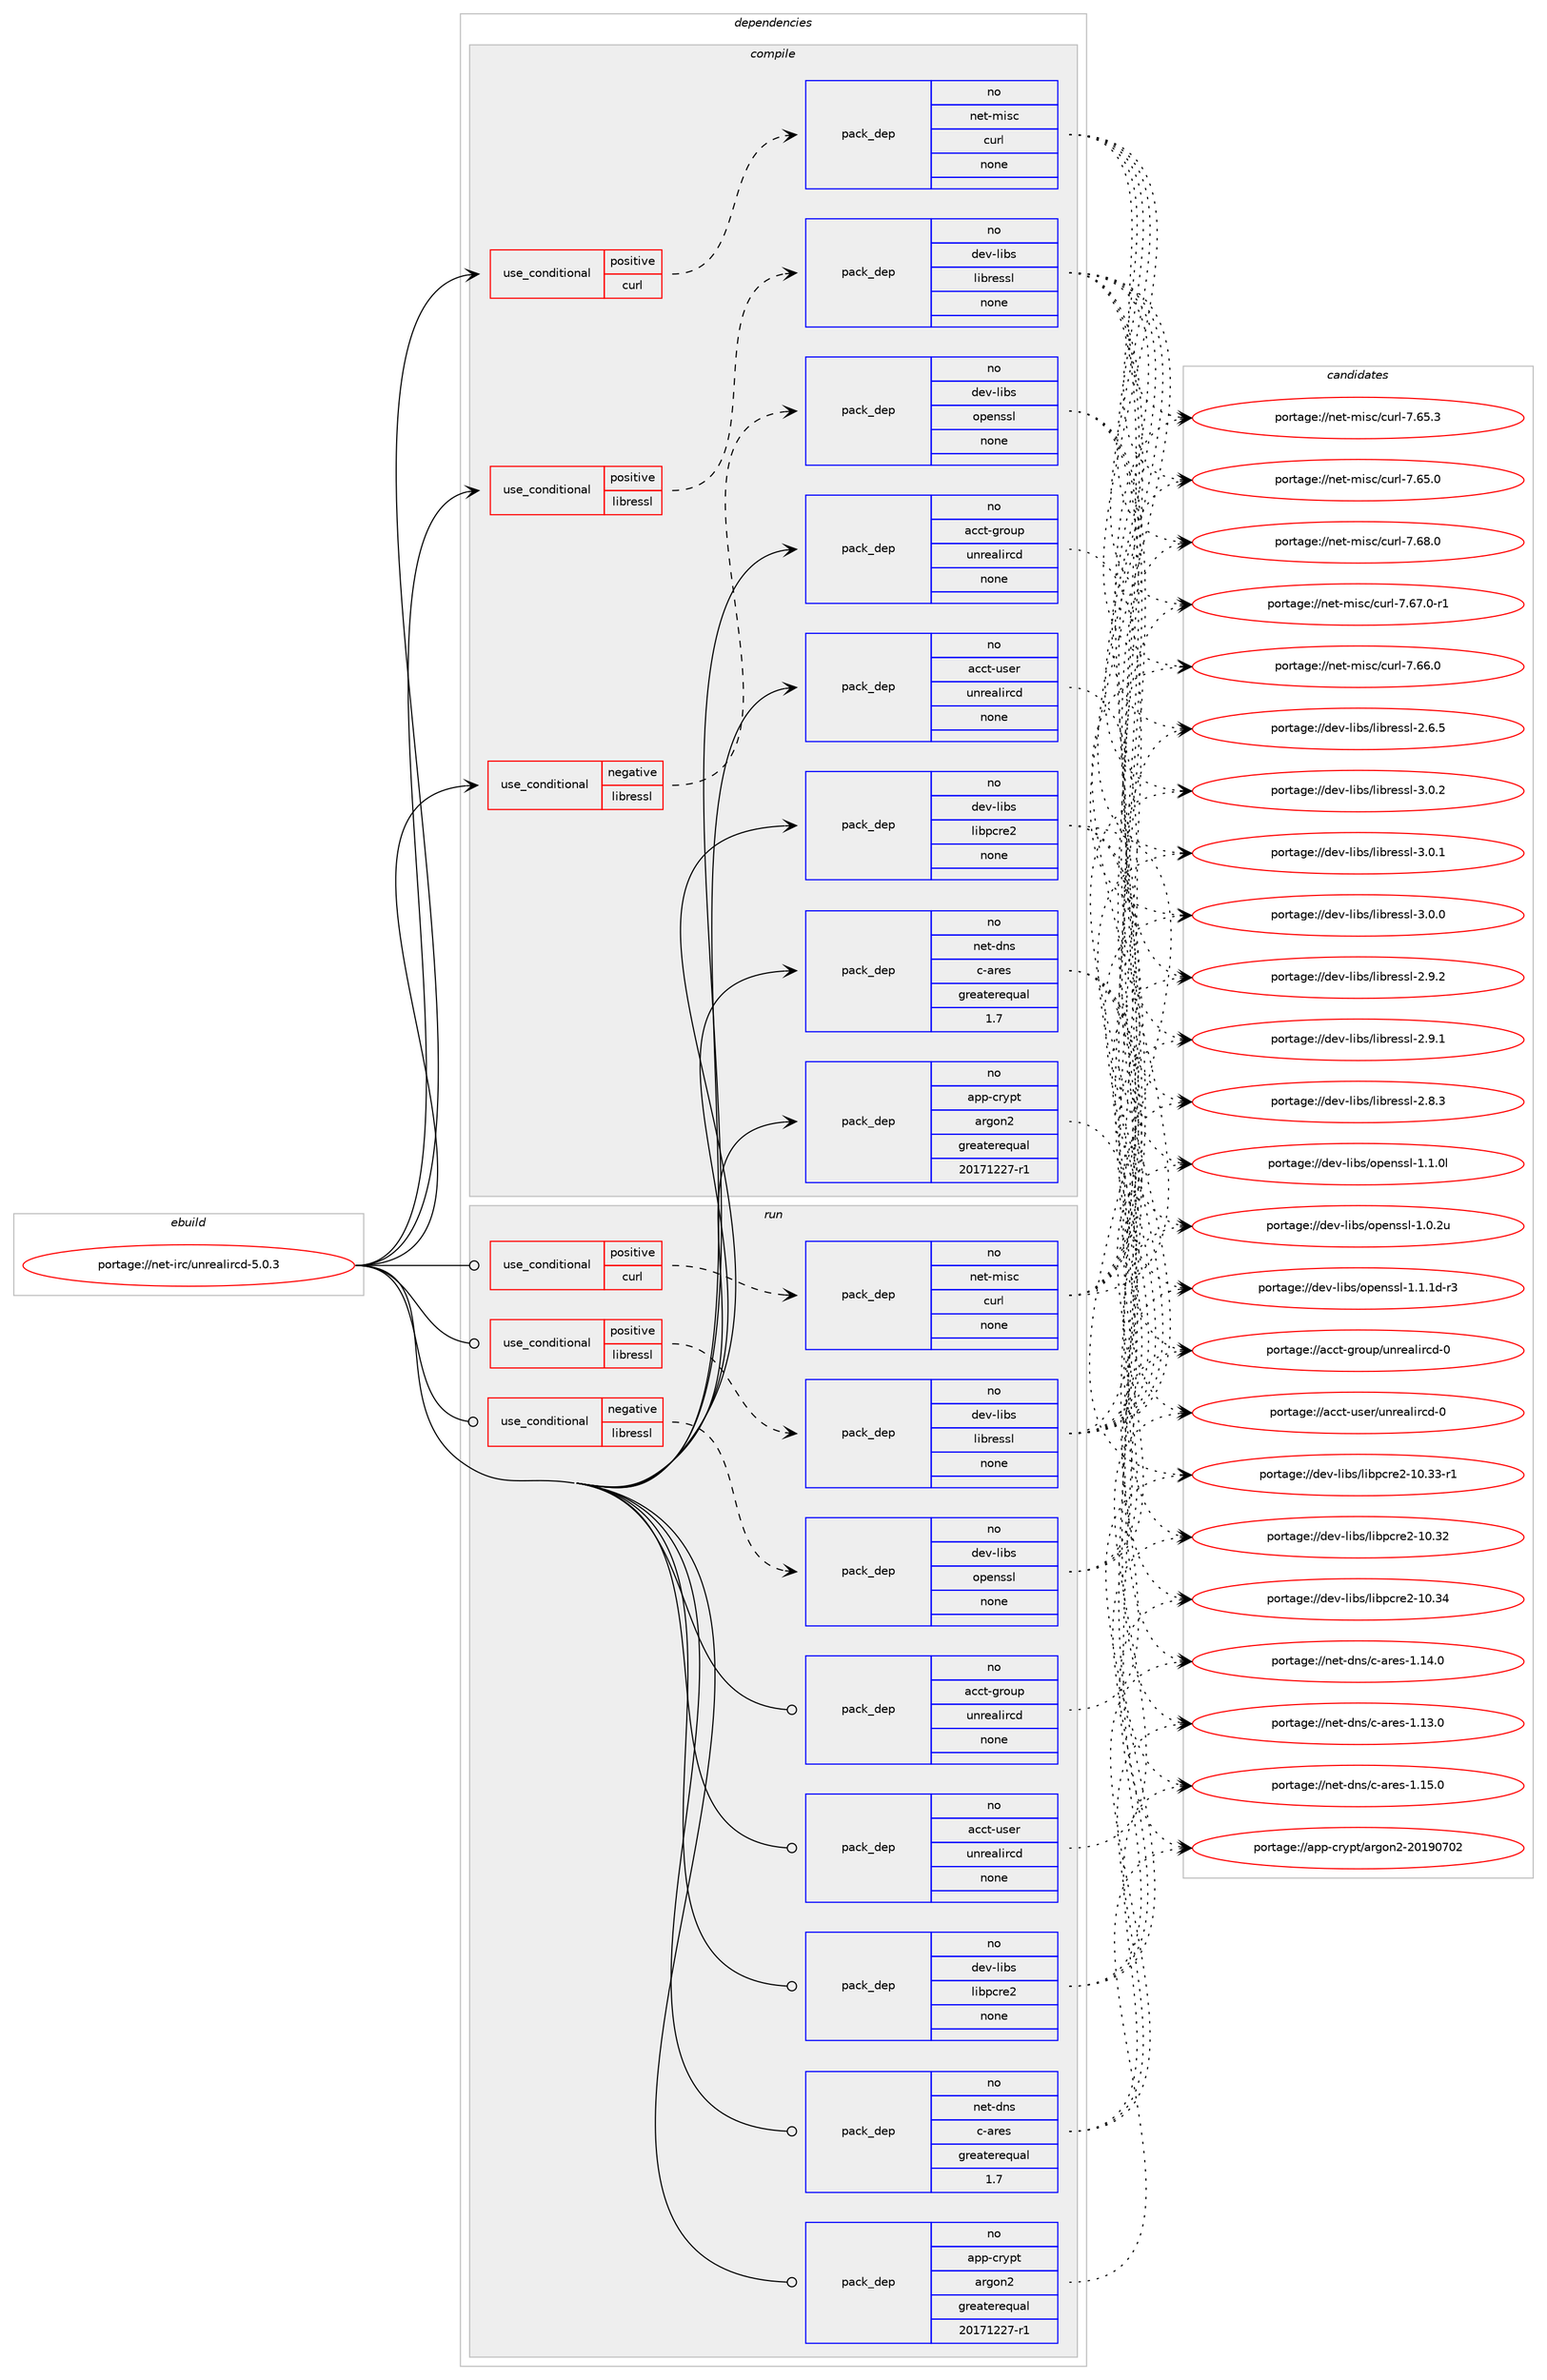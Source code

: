 digraph prolog {

# *************
# Graph options
# *************

newrank=true;
concentrate=true;
compound=true;
graph [rankdir=LR,fontname=Helvetica,fontsize=10,ranksep=1.5];#, ranksep=2.5, nodesep=0.2];
edge  [arrowhead=vee];
node  [fontname=Helvetica,fontsize=10];

# **********
# The ebuild
# **********

subgraph cluster_leftcol {
color=gray;
rank=same;
label=<<i>ebuild</i>>;
id [label="portage://net-irc/unrealircd-5.0.3", color=red, width=4, href="../net-irc/unrealircd-5.0.3.svg"];
}

# ****************
# The dependencies
# ****************

subgraph cluster_midcol {
color=gray;
label=<<i>dependencies</i>>;
subgraph cluster_compile {
fillcolor="#eeeeee";
style=filled;
label=<<i>compile</i>>;
subgraph cond29480 {
dependency136862 [label=<<TABLE BORDER="0" CELLBORDER="1" CELLSPACING="0" CELLPADDING="4"><TR><TD ROWSPAN="3" CELLPADDING="10">use_conditional</TD></TR><TR><TD>negative</TD></TR><TR><TD>libressl</TD></TR></TABLE>>, shape=none, color=red];
subgraph pack105092 {
dependency136863 [label=<<TABLE BORDER="0" CELLBORDER="1" CELLSPACING="0" CELLPADDING="4" WIDTH="220"><TR><TD ROWSPAN="6" CELLPADDING="30">pack_dep</TD></TR><TR><TD WIDTH="110">no</TD></TR><TR><TD>dev-libs</TD></TR><TR><TD>openssl</TD></TR><TR><TD>none</TD></TR><TR><TD></TD></TR></TABLE>>, shape=none, color=blue];
}
dependency136862:e -> dependency136863:w [weight=20,style="dashed",arrowhead="vee"];
}
id:e -> dependency136862:w [weight=20,style="solid",arrowhead="vee"];
subgraph cond29481 {
dependency136864 [label=<<TABLE BORDER="0" CELLBORDER="1" CELLSPACING="0" CELLPADDING="4"><TR><TD ROWSPAN="3" CELLPADDING="10">use_conditional</TD></TR><TR><TD>positive</TD></TR><TR><TD>curl</TD></TR></TABLE>>, shape=none, color=red];
subgraph pack105093 {
dependency136865 [label=<<TABLE BORDER="0" CELLBORDER="1" CELLSPACING="0" CELLPADDING="4" WIDTH="220"><TR><TD ROWSPAN="6" CELLPADDING="30">pack_dep</TD></TR><TR><TD WIDTH="110">no</TD></TR><TR><TD>net-misc</TD></TR><TR><TD>curl</TD></TR><TR><TD>none</TD></TR><TR><TD></TD></TR></TABLE>>, shape=none, color=blue];
}
dependency136864:e -> dependency136865:w [weight=20,style="dashed",arrowhead="vee"];
}
id:e -> dependency136864:w [weight=20,style="solid",arrowhead="vee"];
subgraph cond29482 {
dependency136866 [label=<<TABLE BORDER="0" CELLBORDER="1" CELLSPACING="0" CELLPADDING="4"><TR><TD ROWSPAN="3" CELLPADDING="10">use_conditional</TD></TR><TR><TD>positive</TD></TR><TR><TD>libressl</TD></TR></TABLE>>, shape=none, color=red];
subgraph pack105094 {
dependency136867 [label=<<TABLE BORDER="0" CELLBORDER="1" CELLSPACING="0" CELLPADDING="4" WIDTH="220"><TR><TD ROWSPAN="6" CELLPADDING="30">pack_dep</TD></TR><TR><TD WIDTH="110">no</TD></TR><TR><TD>dev-libs</TD></TR><TR><TD>libressl</TD></TR><TR><TD>none</TD></TR><TR><TD></TD></TR></TABLE>>, shape=none, color=blue];
}
dependency136866:e -> dependency136867:w [weight=20,style="dashed",arrowhead="vee"];
}
id:e -> dependency136866:w [weight=20,style="solid",arrowhead="vee"];
subgraph pack105095 {
dependency136868 [label=<<TABLE BORDER="0" CELLBORDER="1" CELLSPACING="0" CELLPADDING="4" WIDTH="220"><TR><TD ROWSPAN="6" CELLPADDING="30">pack_dep</TD></TR><TR><TD WIDTH="110">no</TD></TR><TR><TD>acct-group</TD></TR><TR><TD>unrealircd</TD></TR><TR><TD>none</TD></TR><TR><TD></TD></TR></TABLE>>, shape=none, color=blue];
}
id:e -> dependency136868:w [weight=20,style="solid",arrowhead="vee"];
subgraph pack105096 {
dependency136869 [label=<<TABLE BORDER="0" CELLBORDER="1" CELLSPACING="0" CELLPADDING="4" WIDTH="220"><TR><TD ROWSPAN="6" CELLPADDING="30">pack_dep</TD></TR><TR><TD WIDTH="110">no</TD></TR><TR><TD>acct-user</TD></TR><TR><TD>unrealircd</TD></TR><TR><TD>none</TD></TR><TR><TD></TD></TR></TABLE>>, shape=none, color=blue];
}
id:e -> dependency136869:w [weight=20,style="solid",arrowhead="vee"];
subgraph pack105097 {
dependency136870 [label=<<TABLE BORDER="0" CELLBORDER="1" CELLSPACING="0" CELLPADDING="4" WIDTH="220"><TR><TD ROWSPAN="6" CELLPADDING="30">pack_dep</TD></TR><TR><TD WIDTH="110">no</TD></TR><TR><TD>app-crypt</TD></TR><TR><TD>argon2</TD></TR><TR><TD>greaterequal</TD></TR><TR><TD>20171227-r1</TD></TR></TABLE>>, shape=none, color=blue];
}
id:e -> dependency136870:w [weight=20,style="solid",arrowhead="vee"];
subgraph pack105098 {
dependency136871 [label=<<TABLE BORDER="0" CELLBORDER="1" CELLSPACING="0" CELLPADDING="4" WIDTH="220"><TR><TD ROWSPAN="6" CELLPADDING="30">pack_dep</TD></TR><TR><TD WIDTH="110">no</TD></TR><TR><TD>dev-libs</TD></TR><TR><TD>libpcre2</TD></TR><TR><TD>none</TD></TR><TR><TD></TD></TR></TABLE>>, shape=none, color=blue];
}
id:e -> dependency136871:w [weight=20,style="solid",arrowhead="vee"];
subgraph pack105099 {
dependency136872 [label=<<TABLE BORDER="0" CELLBORDER="1" CELLSPACING="0" CELLPADDING="4" WIDTH="220"><TR><TD ROWSPAN="6" CELLPADDING="30">pack_dep</TD></TR><TR><TD WIDTH="110">no</TD></TR><TR><TD>net-dns</TD></TR><TR><TD>c-ares</TD></TR><TR><TD>greaterequal</TD></TR><TR><TD>1.7</TD></TR></TABLE>>, shape=none, color=blue];
}
id:e -> dependency136872:w [weight=20,style="solid",arrowhead="vee"];
}
subgraph cluster_compileandrun {
fillcolor="#eeeeee";
style=filled;
label=<<i>compile and run</i>>;
}
subgraph cluster_run {
fillcolor="#eeeeee";
style=filled;
label=<<i>run</i>>;
subgraph cond29483 {
dependency136873 [label=<<TABLE BORDER="0" CELLBORDER="1" CELLSPACING="0" CELLPADDING="4"><TR><TD ROWSPAN="3" CELLPADDING="10">use_conditional</TD></TR><TR><TD>negative</TD></TR><TR><TD>libressl</TD></TR></TABLE>>, shape=none, color=red];
subgraph pack105100 {
dependency136874 [label=<<TABLE BORDER="0" CELLBORDER="1" CELLSPACING="0" CELLPADDING="4" WIDTH="220"><TR><TD ROWSPAN="6" CELLPADDING="30">pack_dep</TD></TR><TR><TD WIDTH="110">no</TD></TR><TR><TD>dev-libs</TD></TR><TR><TD>openssl</TD></TR><TR><TD>none</TD></TR><TR><TD></TD></TR></TABLE>>, shape=none, color=blue];
}
dependency136873:e -> dependency136874:w [weight=20,style="dashed",arrowhead="vee"];
}
id:e -> dependency136873:w [weight=20,style="solid",arrowhead="odot"];
subgraph cond29484 {
dependency136875 [label=<<TABLE BORDER="0" CELLBORDER="1" CELLSPACING="0" CELLPADDING="4"><TR><TD ROWSPAN="3" CELLPADDING="10">use_conditional</TD></TR><TR><TD>positive</TD></TR><TR><TD>curl</TD></TR></TABLE>>, shape=none, color=red];
subgraph pack105101 {
dependency136876 [label=<<TABLE BORDER="0" CELLBORDER="1" CELLSPACING="0" CELLPADDING="4" WIDTH="220"><TR><TD ROWSPAN="6" CELLPADDING="30">pack_dep</TD></TR><TR><TD WIDTH="110">no</TD></TR><TR><TD>net-misc</TD></TR><TR><TD>curl</TD></TR><TR><TD>none</TD></TR><TR><TD></TD></TR></TABLE>>, shape=none, color=blue];
}
dependency136875:e -> dependency136876:w [weight=20,style="dashed",arrowhead="vee"];
}
id:e -> dependency136875:w [weight=20,style="solid",arrowhead="odot"];
subgraph cond29485 {
dependency136877 [label=<<TABLE BORDER="0" CELLBORDER="1" CELLSPACING="0" CELLPADDING="4"><TR><TD ROWSPAN="3" CELLPADDING="10">use_conditional</TD></TR><TR><TD>positive</TD></TR><TR><TD>libressl</TD></TR></TABLE>>, shape=none, color=red];
subgraph pack105102 {
dependency136878 [label=<<TABLE BORDER="0" CELLBORDER="1" CELLSPACING="0" CELLPADDING="4" WIDTH="220"><TR><TD ROWSPAN="6" CELLPADDING="30">pack_dep</TD></TR><TR><TD WIDTH="110">no</TD></TR><TR><TD>dev-libs</TD></TR><TR><TD>libressl</TD></TR><TR><TD>none</TD></TR><TR><TD></TD></TR></TABLE>>, shape=none, color=blue];
}
dependency136877:e -> dependency136878:w [weight=20,style="dashed",arrowhead="vee"];
}
id:e -> dependency136877:w [weight=20,style="solid",arrowhead="odot"];
subgraph pack105103 {
dependency136879 [label=<<TABLE BORDER="0" CELLBORDER="1" CELLSPACING="0" CELLPADDING="4" WIDTH="220"><TR><TD ROWSPAN="6" CELLPADDING="30">pack_dep</TD></TR><TR><TD WIDTH="110">no</TD></TR><TR><TD>acct-group</TD></TR><TR><TD>unrealircd</TD></TR><TR><TD>none</TD></TR><TR><TD></TD></TR></TABLE>>, shape=none, color=blue];
}
id:e -> dependency136879:w [weight=20,style="solid",arrowhead="odot"];
subgraph pack105104 {
dependency136880 [label=<<TABLE BORDER="0" CELLBORDER="1" CELLSPACING="0" CELLPADDING="4" WIDTH="220"><TR><TD ROWSPAN="6" CELLPADDING="30">pack_dep</TD></TR><TR><TD WIDTH="110">no</TD></TR><TR><TD>acct-user</TD></TR><TR><TD>unrealircd</TD></TR><TR><TD>none</TD></TR><TR><TD></TD></TR></TABLE>>, shape=none, color=blue];
}
id:e -> dependency136880:w [weight=20,style="solid",arrowhead="odot"];
subgraph pack105105 {
dependency136881 [label=<<TABLE BORDER="0" CELLBORDER="1" CELLSPACING="0" CELLPADDING="4" WIDTH="220"><TR><TD ROWSPAN="6" CELLPADDING="30">pack_dep</TD></TR><TR><TD WIDTH="110">no</TD></TR><TR><TD>app-crypt</TD></TR><TR><TD>argon2</TD></TR><TR><TD>greaterequal</TD></TR><TR><TD>20171227-r1</TD></TR></TABLE>>, shape=none, color=blue];
}
id:e -> dependency136881:w [weight=20,style="solid",arrowhead="odot"];
subgraph pack105106 {
dependency136882 [label=<<TABLE BORDER="0" CELLBORDER="1" CELLSPACING="0" CELLPADDING="4" WIDTH="220"><TR><TD ROWSPAN="6" CELLPADDING="30">pack_dep</TD></TR><TR><TD WIDTH="110">no</TD></TR><TR><TD>dev-libs</TD></TR><TR><TD>libpcre2</TD></TR><TR><TD>none</TD></TR><TR><TD></TD></TR></TABLE>>, shape=none, color=blue];
}
id:e -> dependency136882:w [weight=20,style="solid",arrowhead="odot"];
subgraph pack105107 {
dependency136883 [label=<<TABLE BORDER="0" CELLBORDER="1" CELLSPACING="0" CELLPADDING="4" WIDTH="220"><TR><TD ROWSPAN="6" CELLPADDING="30">pack_dep</TD></TR><TR><TD WIDTH="110">no</TD></TR><TR><TD>net-dns</TD></TR><TR><TD>c-ares</TD></TR><TR><TD>greaterequal</TD></TR><TR><TD>1.7</TD></TR></TABLE>>, shape=none, color=blue];
}
id:e -> dependency136883:w [weight=20,style="solid",arrowhead="odot"];
}
}

# **************
# The candidates
# **************

subgraph cluster_choices {
rank=same;
color=gray;
label=<<i>candidates</i>>;

subgraph choice105092 {
color=black;
nodesep=1;
choice1001011184510810598115471111121011101151151084549464946491004511451 [label="portage://dev-libs/openssl-1.1.1d-r3", color=red, width=4,href="../dev-libs/openssl-1.1.1d-r3.svg"];
choice100101118451081059811547111112101110115115108454946494648108 [label="portage://dev-libs/openssl-1.1.0l", color=red, width=4,href="../dev-libs/openssl-1.1.0l.svg"];
choice100101118451081059811547111112101110115115108454946484650117 [label="portage://dev-libs/openssl-1.0.2u", color=red, width=4,href="../dev-libs/openssl-1.0.2u.svg"];
dependency136863:e -> choice1001011184510810598115471111121011101151151084549464946491004511451:w [style=dotted,weight="100"];
dependency136863:e -> choice100101118451081059811547111112101110115115108454946494648108:w [style=dotted,weight="100"];
dependency136863:e -> choice100101118451081059811547111112101110115115108454946484650117:w [style=dotted,weight="100"];
}
subgraph choice105093 {
color=black;
nodesep=1;
choice1101011164510910511599479911711410845554654564648 [label="portage://net-misc/curl-7.68.0", color=red, width=4,href="../net-misc/curl-7.68.0.svg"];
choice11010111645109105115994799117114108455546545546484511449 [label="portage://net-misc/curl-7.67.0-r1", color=red, width=4,href="../net-misc/curl-7.67.0-r1.svg"];
choice1101011164510910511599479911711410845554654544648 [label="portage://net-misc/curl-7.66.0", color=red, width=4,href="../net-misc/curl-7.66.0.svg"];
choice1101011164510910511599479911711410845554654534651 [label="portage://net-misc/curl-7.65.3", color=red, width=4,href="../net-misc/curl-7.65.3.svg"];
choice1101011164510910511599479911711410845554654534648 [label="portage://net-misc/curl-7.65.0", color=red, width=4,href="../net-misc/curl-7.65.0.svg"];
dependency136865:e -> choice1101011164510910511599479911711410845554654564648:w [style=dotted,weight="100"];
dependency136865:e -> choice11010111645109105115994799117114108455546545546484511449:w [style=dotted,weight="100"];
dependency136865:e -> choice1101011164510910511599479911711410845554654544648:w [style=dotted,weight="100"];
dependency136865:e -> choice1101011164510910511599479911711410845554654534651:w [style=dotted,weight="100"];
dependency136865:e -> choice1101011164510910511599479911711410845554654534648:w [style=dotted,weight="100"];
}
subgraph choice105094 {
color=black;
nodesep=1;
choice10010111845108105981154710810598114101115115108455146484650 [label="portage://dev-libs/libressl-3.0.2", color=red, width=4,href="../dev-libs/libressl-3.0.2.svg"];
choice10010111845108105981154710810598114101115115108455146484649 [label="portage://dev-libs/libressl-3.0.1", color=red, width=4,href="../dev-libs/libressl-3.0.1.svg"];
choice10010111845108105981154710810598114101115115108455146484648 [label="portage://dev-libs/libressl-3.0.0", color=red, width=4,href="../dev-libs/libressl-3.0.0.svg"];
choice10010111845108105981154710810598114101115115108455046574650 [label="portage://dev-libs/libressl-2.9.2", color=red, width=4,href="../dev-libs/libressl-2.9.2.svg"];
choice10010111845108105981154710810598114101115115108455046574649 [label="portage://dev-libs/libressl-2.9.1", color=red, width=4,href="../dev-libs/libressl-2.9.1.svg"];
choice10010111845108105981154710810598114101115115108455046564651 [label="portage://dev-libs/libressl-2.8.3", color=red, width=4,href="../dev-libs/libressl-2.8.3.svg"];
choice10010111845108105981154710810598114101115115108455046544653 [label="portage://dev-libs/libressl-2.6.5", color=red, width=4,href="../dev-libs/libressl-2.6.5.svg"];
dependency136867:e -> choice10010111845108105981154710810598114101115115108455146484650:w [style=dotted,weight="100"];
dependency136867:e -> choice10010111845108105981154710810598114101115115108455146484649:w [style=dotted,weight="100"];
dependency136867:e -> choice10010111845108105981154710810598114101115115108455146484648:w [style=dotted,weight="100"];
dependency136867:e -> choice10010111845108105981154710810598114101115115108455046574650:w [style=dotted,weight="100"];
dependency136867:e -> choice10010111845108105981154710810598114101115115108455046574649:w [style=dotted,weight="100"];
dependency136867:e -> choice10010111845108105981154710810598114101115115108455046564651:w [style=dotted,weight="100"];
dependency136867:e -> choice10010111845108105981154710810598114101115115108455046544653:w [style=dotted,weight="100"];
}
subgraph choice105095 {
color=black;
nodesep=1;
choice979999116451031141111171124711711011410197108105114991004548 [label="portage://acct-group/unrealircd-0", color=red, width=4,href="../acct-group/unrealircd-0.svg"];
dependency136868:e -> choice979999116451031141111171124711711011410197108105114991004548:w [style=dotted,weight="100"];
}
subgraph choice105096 {
color=black;
nodesep=1;
choice979999116451171151011144711711011410197108105114991004548 [label="portage://acct-user/unrealircd-0", color=red, width=4,href="../acct-user/unrealircd-0.svg"];
dependency136869:e -> choice979999116451171151011144711711011410197108105114991004548:w [style=dotted,weight="100"];
}
subgraph choice105097 {
color=black;
nodesep=1;
choice971121124599114121112116479711410311111050455048495748554850 [label="portage://app-crypt/argon2-20190702", color=red, width=4,href="../app-crypt/argon2-20190702.svg"];
dependency136870:e -> choice971121124599114121112116479711410311111050455048495748554850:w [style=dotted,weight="100"];
}
subgraph choice105098 {
color=black;
nodesep=1;
choice100101118451081059811547108105981129911410150454948465152 [label="portage://dev-libs/libpcre2-10.34", color=red, width=4,href="../dev-libs/libpcre2-10.34.svg"];
choice1001011184510810598115471081059811299114101504549484651514511449 [label="portage://dev-libs/libpcre2-10.33-r1", color=red, width=4,href="../dev-libs/libpcre2-10.33-r1.svg"];
choice100101118451081059811547108105981129911410150454948465150 [label="portage://dev-libs/libpcre2-10.32", color=red, width=4,href="../dev-libs/libpcre2-10.32.svg"];
dependency136871:e -> choice100101118451081059811547108105981129911410150454948465152:w [style=dotted,weight="100"];
dependency136871:e -> choice1001011184510810598115471081059811299114101504549484651514511449:w [style=dotted,weight="100"];
dependency136871:e -> choice100101118451081059811547108105981129911410150454948465150:w [style=dotted,weight="100"];
}
subgraph choice105099 {
color=black;
nodesep=1;
choice110101116451001101154799459711410111545494649534648 [label="portage://net-dns/c-ares-1.15.0", color=red, width=4,href="../net-dns/c-ares-1.15.0.svg"];
choice110101116451001101154799459711410111545494649524648 [label="portage://net-dns/c-ares-1.14.0", color=red, width=4,href="../net-dns/c-ares-1.14.0.svg"];
choice110101116451001101154799459711410111545494649514648 [label="portage://net-dns/c-ares-1.13.0", color=red, width=4,href="../net-dns/c-ares-1.13.0.svg"];
dependency136872:e -> choice110101116451001101154799459711410111545494649534648:w [style=dotted,weight="100"];
dependency136872:e -> choice110101116451001101154799459711410111545494649524648:w [style=dotted,weight="100"];
dependency136872:e -> choice110101116451001101154799459711410111545494649514648:w [style=dotted,weight="100"];
}
subgraph choice105100 {
color=black;
nodesep=1;
choice1001011184510810598115471111121011101151151084549464946491004511451 [label="portage://dev-libs/openssl-1.1.1d-r3", color=red, width=4,href="../dev-libs/openssl-1.1.1d-r3.svg"];
choice100101118451081059811547111112101110115115108454946494648108 [label="portage://dev-libs/openssl-1.1.0l", color=red, width=4,href="../dev-libs/openssl-1.1.0l.svg"];
choice100101118451081059811547111112101110115115108454946484650117 [label="portage://dev-libs/openssl-1.0.2u", color=red, width=4,href="../dev-libs/openssl-1.0.2u.svg"];
dependency136874:e -> choice1001011184510810598115471111121011101151151084549464946491004511451:w [style=dotted,weight="100"];
dependency136874:e -> choice100101118451081059811547111112101110115115108454946494648108:w [style=dotted,weight="100"];
dependency136874:e -> choice100101118451081059811547111112101110115115108454946484650117:w [style=dotted,weight="100"];
}
subgraph choice105101 {
color=black;
nodesep=1;
choice1101011164510910511599479911711410845554654564648 [label="portage://net-misc/curl-7.68.0", color=red, width=4,href="../net-misc/curl-7.68.0.svg"];
choice11010111645109105115994799117114108455546545546484511449 [label="portage://net-misc/curl-7.67.0-r1", color=red, width=4,href="../net-misc/curl-7.67.0-r1.svg"];
choice1101011164510910511599479911711410845554654544648 [label="portage://net-misc/curl-7.66.0", color=red, width=4,href="../net-misc/curl-7.66.0.svg"];
choice1101011164510910511599479911711410845554654534651 [label="portage://net-misc/curl-7.65.3", color=red, width=4,href="../net-misc/curl-7.65.3.svg"];
choice1101011164510910511599479911711410845554654534648 [label="portage://net-misc/curl-7.65.0", color=red, width=4,href="../net-misc/curl-7.65.0.svg"];
dependency136876:e -> choice1101011164510910511599479911711410845554654564648:w [style=dotted,weight="100"];
dependency136876:e -> choice11010111645109105115994799117114108455546545546484511449:w [style=dotted,weight="100"];
dependency136876:e -> choice1101011164510910511599479911711410845554654544648:w [style=dotted,weight="100"];
dependency136876:e -> choice1101011164510910511599479911711410845554654534651:w [style=dotted,weight="100"];
dependency136876:e -> choice1101011164510910511599479911711410845554654534648:w [style=dotted,weight="100"];
}
subgraph choice105102 {
color=black;
nodesep=1;
choice10010111845108105981154710810598114101115115108455146484650 [label="portage://dev-libs/libressl-3.0.2", color=red, width=4,href="../dev-libs/libressl-3.0.2.svg"];
choice10010111845108105981154710810598114101115115108455146484649 [label="portage://dev-libs/libressl-3.0.1", color=red, width=4,href="../dev-libs/libressl-3.0.1.svg"];
choice10010111845108105981154710810598114101115115108455146484648 [label="portage://dev-libs/libressl-3.0.0", color=red, width=4,href="../dev-libs/libressl-3.0.0.svg"];
choice10010111845108105981154710810598114101115115108455046574650 [label="portage://dev-libs/libressl-2.9.2", color=red, width=4,href="../dev-libs/libressl-2.9.2.svg"];
choice10010111845108105981154710810598114101115115108455046574649 [label="portage://dev-libs/libressl-2.9.1", color=red, width=4,href="../dev-libs/libressl-2.9.1.svg"];
choice10010111845108105981154710810598114101115115108455046564651 [label="portage://dev-libs/libressl-2.8.3", color=red, width=4,href="../dev-libs/libressl-2.8.3.svg"];
choice10010111845108105981154710810598114101115115108455046544653 [label="portage://dev-libs/libressl-2.6.5", color=red, width=4,href="../dev-libs/libressl-2.6.5.svg"];
dependency136878:e -> choice10010111845108105981154710810598114101115115108455146484650:w [style=dotted,weight="100"];
dependency136878:e -> choice10010111845108105981154710810598114101115115108455146484649:w [style=dotted,weight="100"];
dependency136878:e -> choice10010111845108105981154710810598114101115115108455146484648:w [style=dotted,weight="100"];
dependency136878:e -> choice10010111845108105981154710810598114101115115108455046574650:w [style=dotted,weight="100"];
dependency136878:e -> choice10010111845108105981154710810598114101115115108455046574649:w [style=dotted,weight="100"];
dependency136878:e -> choice10010111845108105981154710810598114101115115108455046564651:w [style=dotted,weight="100"];
dependency136878:e -> choice10010111845108105981154710810598114101115115108455046544653:w [style=dotted,weight="100"];
}
subgraph choice105103 {
color=black;
nodesep=1;
choice979999116451031141111171124711711011410197108105114991004548 [label="portage://acct-group/unrealircd-0", color=red, width=4,href="../acct-group/unrealircd-0.svg"];
dependency136879:e -> choice979999116451031141111171124711711011410197108105114991004548:w [style=dotted,weight="100"];
}
subgraph choice105104 {
color=black;
nodesep=1;
choice979999116451171151011144711711011410197108105114991004548 [label="portage://acct-user/unrealircd-0", color=red, width=4,href="../acct-user/unrealircd-0.svg"];
dependency136880:e -> choice979999116451171151011144711711011410197108105114991004548:w [style=dotted,weight="100"];
}
subgraph choice105105 {
color=black;
nodesep=1;
choice971121124599114121112116479711410311111050455048495748554850 [label="portage://app-crypt/argon2-20190702", color=red, width=4,href="../app-crypt/argon2-20190702.svg"];
dependency136881:e -> choice971121124599114121112116479711410311111050455048495748554850:w [style=dotted,weight="100"];
}
subgraph choice105106 {
color=black;
nodesep=1;
choice100101118451081059811547108105981129911410150454948465152 [label="portage://dev-libs/libpcre2-10.34", color=red, width=4,href="../dev-libs/libpcre2-10.34.svg"];
choice1001011184510810598115471081059811299114101504549484651514511449 [label="portage://dev-libs/libpcre2-10.33-r1", color=red, width=4,href="../dev-libs/libpcre2-10.33-r1.svg"];
choice100101118451081059811547108105981129911410150454948465150 [label="portage://dev-libs/libpcre2-10.32", color=red, width=4,href="../dev-libs/libpcre2-10.32.svg"];
dependency136882:e -> choice100101118451081059811547108105981129911410150454948465152:w [style=dotted,weight="100"];
dependency136882:e -> choice1001011184510810598115471081059811299114101504549484651514511449:w [style=dotted,weight="100"];
dependency136882:e -> choice100101118451081059811547108105981129911410150454948465150:w [style=dotted,weight="100"];
}
subgraph choice105107 {
color=black;
nodesep=1;
choice110101116451001101154799459711410111545494649534648 [label="portage://net-dns/c-ares-1.15.0", color=red, width=4,href="../net-dns/c-ares-1.15.0.svg"];
choice110101116451001101154799459711410111545494649524648 [label="portage://net-dns/c-ares-1.14.0", color=red, width=4,href="../net-dns/c-ares-1.14.0.svg"];
choice110101116451001101154799459711410111545494649514648 [label="portage://net-dns/c-ares-1.13.0", color=red, width=4,href="../net-dns/c-ares-1.13.0.svg"];
dependency136883:e -> choice110101116451001101154799459711410111545494649534648:w [style=dotted,weight="100"];
dependency136883:e -> choice110101116451001101154799459711410111545494649524648:w [style=dotted,weight="100"];
dependency136883:e -> choice110101116451001101154799459711410111545494649514648:w [style=dotted,weight="100"];
}
}

}
